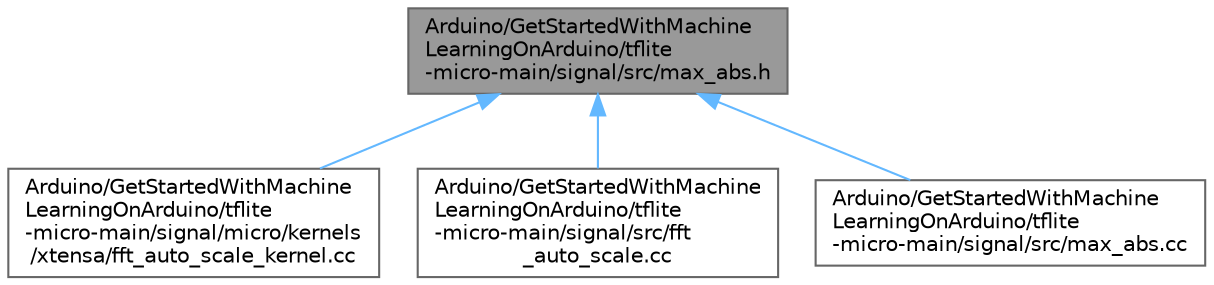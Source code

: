 digraph "Arduino/GetStartedWithMachineLearningOnArduino/tflite-micro-main/signal/src/max_abs.h"
{
 // LATEX_PDF_SIZE
  bgcolor="transparent";
  edge [fontname=Helvetica,fontsize=10,labelfontname=Helvetica,labelfontsize=10];
  node [fontname=Helvetica,fontsize=10,shape=box,height=0.2,width=0.4];
  Node1 [id="Node000001",label="Arduino/GetStartedWithMachine\lLearningOnArduino/tflite\l-micro-main/signal/src/max_abs.h",height=0.2,width=0.4,color="gray40", fillcolor="grey60", style="filled", fontcolor="black",tooltip=" "];
  Node1 -> Node2 [id="edge1_Node000001_Node000002",dir="back",color="steelblue1",style="solid",tooltip=" "];
  Node2 [id="Node000002",label="Arduino/GetStartedWithMachine\lLearningOnArduino/tflite\l-micro-main/signal/micro/kernels\l/xtensa/fft_auto_scale_kernel.cc",height=0.2,width=0.4,color="grey40", fillcolor="white", style="filled",URL="$xtensa_2fft__auto__scale__kernel_8cc.html",tooltip=" "];
  Node1 -> Node3 [id="edge2_Node000001_Node000003",dir="back",color="steelblue1",style="solid",tooltip=" "];
  Node3 [id="Node000003",label="Arduino/GetStartedWithMachine\lLearningOnArduino/tflite\l-micro-main/signal/src/fft\l_auto_scale.cc",height=0.2,width=0.4,color="grey40", fillcolor="white", style="filled",URL="$fft__auto__scale_8cc.html",tooltip=" "];
  Node1 -> Node4 [id="edge3_Node000001_Node000004",dir="back",color="steelblue1",style="solid",tooltip=" "];
  Node4 [id="Node000004",label="Arduino/GetStartedWithMachine\lLearningOnArduino/tflite\l-micro-main/signal/src/max_abs.cc",height=0.2,width=0.4,color="grey40", fillcolor="white", style="filled",URL="$max__abs_8cc.html",tooltip=" "];
}
